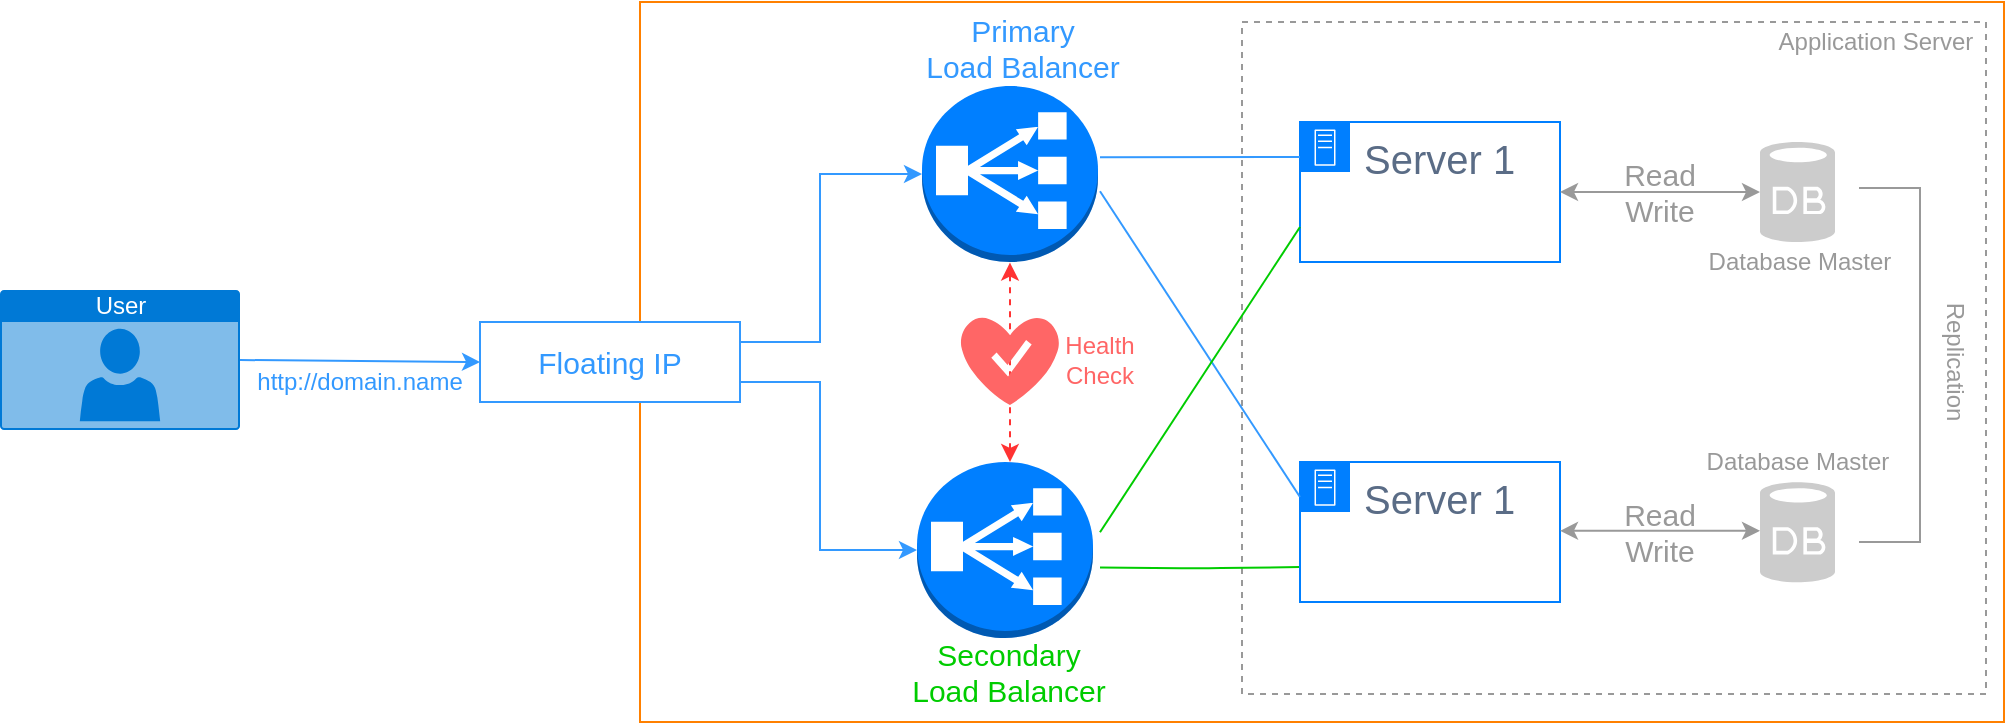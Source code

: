 <mxfile version="14.2.4" type="github">
  <diagram id="uAOaPUawyHllpIYzKrBf" name="Page-1">
    <mxGraphModel dx="1422" dy="791" grid="1" gridSize="10" guides="1" tooltips="1" connect="1" arrows="1" fold="1" page="1" pageScale="1" pageWidth="827" pageHeight="1169" math="0" shadow="0">
      <root>
        <mxCell id="0" />
        <mxCell id="1" parent="0" />
        <mxCell id="xm4i-7ix2MsfRk_XAH84-1" value="" style="rounded=0;whiteSpace=wrap;html=1;fontColor=#3399FF;strokeColor=#FF8000;" vertex="1" parent="1">
          <mxGeometry x="360" y="200" width="682" height="360" as="geometry" />
        </mxCell>
        <mxCell id="xm4i-7ix2MsfRk_XAH84-2" value="" style="rounded=0;whiteSpace=wrap;html=1;fontColor=#3399FF;dashed=1;fillColor=none;strokeColor=#999999;" vertex="1" parent="1">
          <mxGeometry x="661" y="210" width="372" height="336" as="geometry" />
        </mxCell>
        <mxCell id="xm4i-7ix2MsfRk_XAH84-3" value="User" style="html=1;strokeColor=none;fillColor=#0079D6;labelPosition=center;verticalLabelPosition=middle;verticalAlign=top;align=center;fontSize=12;outlineConnect=0;spacingTop=-6;fontColor=#FFFFFF;shape=mxgraph.sitemap.user;" vertex="1" parent="1">
          <mxGeometry x="40" y="344" width="120" height="70" as="geometry" />
        </mxCell>
        <mxCell id="xm4i-7ix2MsfRk_XAH84-4" value="" style="endArrow=classic;html=1;exitX=1;exitY=0.5;exitDx=0;exitDy=0;exitPerimeter=0;strokeColor=#3399FF;" edge="1" parent="1" source="xm4i-7ix2MsfRk_XAH84-3">
          <mxGeometry width="50" height="50" relative="1" as="geometry">
            <mxPoint x="460" y="430" as="sourcePoint" />
            <mxPoint x="280" y="380" as="targetPoint" />
          </mxGeometry>
        </mxCell>
        <mxCell id="xm4i-7ix2MsfRk_XAH84-5" value="http://domain.name" style="text;html=1;strokeColor=none;fillColor=none;align=center;verticalAlign=middle;whiteSpace=wrap;rounded=0;fontColor=#3399FF;" vertex="1" parent="1">
          <mxGeometry x="200" y="380" width="40" height="20" as="geometry" />
        </mxCell>
        <mxCell id="xm4i-7ix2MsfRk_XAH84-6" value="Floating IP" style="rounded=0;whiteSpace=wrap;html=1;fontColor=#3399FF;strokeColor=#3399FF;fontSize=15;" vertex="1" parent="1">
          <mxGeometry x="280" y="360" width="130" height="40" as="geometry" />
        </mxCell>
        <mxCell id="xm4i-7ix2MsfRk_XAH84-7" style="edgeStyle=orthogonalEdgeStyle;rounded=1;orthogonalLoop=1;jettySize=auto;html=1;exitX=1;exitY=0.75;exitDx=0;exitDy=0;exitPerimeter=0;entryX=0;entryY=0.75;entryDx=0;entryDy=0;endArrow=none;endFill=0;fontColor=#3399FF;strokeColor=#00CC00;" edge="1" parent="1" target="xm4i-7ix2MsfRk_XAH84-13">
          <mxGeometry relative="1" as="geometry">
            <mxPoint x="590" y="482.733" as="sourcePoint" />
          </mxGeometry>
        </mxCell>
        <mxCell id="xm4i-7ix2MsfRk_XAH84-8" value="" style="endArrow=classic;html=1;strokeColor=#3399FF;fontColor=#3399FF;exitX=1;exitY=0.25;exitDx=0;exitDy=0;entryX=0;entryY=0.5;entryDx=0;entryDy=0;entryPerimeter=0;rounded=0;" edge="1" parent="1" source="xm4i-7ix2MsfRk_XAH84-6" target="xm4i-7ix2MsfRk_XAH84-29">
          <mxGeometry width="50" height="50" relative="1" as="geometry">
            <mxPoint x="520" y="380" as="sourcePoint" />
            <mxPoint x="500" y="295.155" as="targetPoint" />
            <Array as="points">
              <mxPoint x="450" y="370" />
              <mxPoint x="450" y="286" />
            </Array>
          </mxGeometry>
        </mxCell>
        <mxCell id="xm4i-7ix2MsfRk_XAH84-9" value="" style="endArrow=classic;html=1;strokeColor=#3399FF;fontColor=#3399FF;entryX=0;entryY=0.5;entryDx=0;entryDy=0;entryPerimeter=0;exitX=1;exitY=0.75;exitDx=0;exitDy=0;rounded=0;" edge="1" parent="1" source="xm4i-7ix2MsfRk_XAH84-6" target="xm4i-7ix2MsfRk_XAH84-30">
          <mxGeometry width="50" height="50" relative="1" as="geometry">
            <mxPoint x="440" y="451" as="sourcePoint" />
            <mxPoint x="500" y="465.155" as="targetPoint" />
            <Array as="points">
              <mxPoint x="450" y="390" />
              <mxPoint x="450" y="474" />
            </Array>
          </mxGeometry>
        </mxCell>
        <mxCell id="xm4i-7ix2MsfRk_XAH84-10" value="&lt;font style=&quot;font-size: 20px&quot;&gt;Server 1&lt;/font&gt;" style="points=[[0,0],[0.25,0],[0.5,0],[0.75,0],[1,0],[1,0.25],[1,0.5],[1,0.75],[1,1],[0.75,1],[0.5,1],[0.25,1],[0,1],[0,0.75],[0,0.5],[0,0.25]];outlineConnect=0;gradientColor=none;html=1;whiteSpace=wrap;fontSize=12;fontStyle=0;shape=mxgraph.aws4.group;grIcon=mxgraph.aws4.group_on_premise;fillColor=none;verticalAlign=top;align=left;spacingLeft=30;fontColor=#5A6C86;dashed=0;strokeColor=#007FFF;" vertex="1" parent="1">
          <mxGeometry x="690" y="260" width="130" height="70" as="geometry" />
        </mxCell>
        <mxCell id="xm4i-7ix2MsfRk_XAH84-11" style="edgeStyle=orthogonalEdgeStyle;rounded=1;orthogonalLoop=1;jettySize=auto;html=1;exitX=0.5;exitY=1;exitDx=0;exitDy=0;endArrow=none;endFill=0;strokeColor=#3399FF;fontColor=#3399FF;" edge="1" parent="1" source="xm4i-7ix2MsfRk_XAH84-10" target="xm4i-7ix2MsfRk_XAH84-10">
          <mxGeometry relative="1" as="geometry" />
        </mxCell>
        <mxCell id="xm4i-7ix2MsfRk_XAH84-12" value="" style="verticalLabelPosition=bottom;html=1;verticalAlign=top;align=center;strokeColor=none;shape=mxgraph.azure.database;dashed=1;fontColor=#3399FF;fillColor=#CCCCCC;" vertex="1" parent="1">
          <mxGeometry x="920" y="270" width="37.5" height="50" as="geometry" />
        </mxCell>
        <mxCell id="xm4i-7ix2MsfRk_XAH84-13" value="&lt;font style=&quot;font-size: 20px&quot;&gt;Server 1&lt;/font&gt;" style="points=[[0,0],[0.25,0],[0.5,0],[0.75,0],[1,0],[1,0.25],[1,0.5],[1,0.75],[1,1],[0.75,1],[0.5,1],[0.25,1],[0,1],[0,0.75],[0,0.5],[0,0.25]];outlineConnect=0;gradientColor=none;html=1;whiteSpace=wrap;fontSize=12;fontStyle=0;shape=mxgraph.aws4.group;grIcon=mxgraph.aws4.group_on_premise;fillColor=none;verticalAlign=top;align=left;spacingLeft=30;fontColor=#5A6C86;dashed=0;strokeColor=#007FFF;" vertex="1" parent="1">
          <mxGeometry x="690" y="430" width="130" height="70" as="geometry" />
        </mxCell>
        <mxCell id="xm4i-7ix2MsfRk_XAH84-14" value="" style="verticalLabelPosition=bottom;html=1;verticalAlign=top;align=center;strokeColor=none;shape=mxgraph.azure.database;dashed=1;fontColor=#3399FF;fillColor=#CCCCCC;" vertex="1" parent="1">
          <mxGeometry x="920" y="440.16" width="37.5" height="50" as="geometry" />
        </mxCell>
        <mxCell id="xm4i-7ix2MsfRk_XAH84-15" value="" style="endArrow=classic;startArrow=classic;html=1;fontColor=#3399FF;entryX=0.5;entryY=1;entryDx=0;entryDy=0;entryPerimeter=0;exitX=0.5;exitY=0;exitDx=0;exitDy=0;exitPerimeter=0;dashed=1;strokeColor=#FF3333;" edge="1" parent="1">
          <mxGeometry width="50" height="50" relative="1" as="geometry">
            <mxPoint x="545" y="430" as="sourcePoint" />
            <mxPoint x="545" y="330.31" as="targetPoint" />
          </mxGeometry>
        </mxCell>
        <mxCell id="xm4i-7ix2MsfRk_XAH84-16" value="" style="verticalLabelPosition=bottom;html=1;verticalAlign=top;align=center;strokeColor=none;shape=mxgraph.azure.healthy;dashed=1;fontColor=#3399FF;fillColor=#FF6666;" vertex="1" parent="1">
          <mxGeometry x="520" y="356.5" width="50" height="45" as="geometry" />
        </mxCell>
        <mxCell id="xm4i-7ix2MsfRk_XAH84-17" value="Health&lt;br&gt;Check" style="text;html=1;strokeColor=none;fillColor=none;align=center;verticalAlign=middle;whiteSpace=wrap;rounded=0;dashed=1;fontColor=#FF6666;" vertex="1" parent="1">
          <mxGeometry x="570" y="369" width="40" height="20" as="geometry" />
        </mxCell>
        <mxCell id="xm4i-7ix2MsfRk_XAH84-18" value="" style="endArrow=none;html=1;fontColor=#3399FF;entryX=0;entryY=0.25;entryDx=0;entryDy=0;exitX=1;exitY=0.25;exitDx=0;exitDy=0;exitPerimeter=0;strokeColor=#3399FF;" edge="1" parent="1" target="xm4i-7ix2MsfRk_XAH84-10">
          <mxGeometry width="50" height="50" relative="1" as="geometry">
            <mxPoint x="590" y="277.577" as="sourcePoint" />
            <mxPoint x="470" y="350" as="targetPoint" />
          </mxGeometry>
        </mxCell>
        <mxCell id="xm4i-7ix2MsfRk_XAH84-19" value="" style="endArrow=none;html=1;fontColor=#3399FF;entryX=0;entryY=0.25;entryDx=0;entryDy=0;exitX=1;exitY=0.25;exitDx=0;exitDy=0;exitPerimeter=0;strokeColor=#3399FF;" edge="1" parent="1" target="xm4i-7ix2MsfRk_XAH84-13">
          <mxGeometry width="50" height="50" relative="1" as="geometry">
            <mxPoint x="590" y="294.648" as="sourcePoint" />
            <mxPoint x="690" y="294.57" as="targetPoint" />
          </mxGeometry>
        </mxCell>
        <mxCell id="xm4i-7ix2MsfRk_XAH84-20" value="" style="endArrow=none;html=1;fontColor=#3399FF;entryX=0;entryY=0.75;entryDx=0;entryDy=0;exitX=1;exitY=0.5;exitDx=0;exitDy=0;exitPerimeter=0;strokeColor=#00CC00;" edge="1" parent="1" target="xm4i-7ix2MsfRk_XAH84-10">
          <mxGeometry width="50" height="50" relative="1" as="geometry">
            <mxPoint x="590" y="465.155" as="sourcePoint" />
            <mxPoint x="470" y="350" as="targetPoint" />
          </mxGeometry>
        </mxCell>
        <mxCell id="xm4i-7ix2MsfRk_XAH84-21" value="" style="endArrow=classic;startArrow=classic;html=1;exitX=1;exitY=0.5;exitDx=0;exitDy=0;entryX=0;entryY=0.5;entryDx=0;entryDy=0;entryPerimeter=0;fontColor=#999999;strokeColor=#999999;" edge="1" parent="1" source="xm4i-7ix2MsfRk_XAH84-10" target="xm4i-7ix2MsfRk_XAH84-12">
          <mxGeometry width="50" height="50" relative="1" as="geometry">
            <mxPoint x="850" y="330.31" as="sourcePoint" />
            <mxPoint x="900" y="280.31" as="targetPoint" />
          </mxGeometry>
        </mxCell>
        <mxCell id="xm4i-7ix2MsfRk_XAH84-22" value="" style="endArrow=classic;startArrow=classic;html=1;exitX=1;exitY=0.5;exitDx=0;exitDy=0;entryX=0;entryY=0.5;entryDx=0;entryDy=0;entryPerimeter=0;fontColor=#999999;strokeColor=#999999;" edge="1" parent="1">
          <mxGeometry width="50" height="50" relative="1" as="geometry">
            <mxPoint x="820" y="464.41" as="sourcePoint" />
            <mxPoint x="920" y="464.41" as="targetPoint" />
          </mxGeometry>
        </mxCell>
        <mxCell id="xm4i-7ix2MsfRk_XAH84-23" value="" style="shape=partialRectangle;whiteSpace=wrap;html=1;bottom=1;right=1;left=1;top=0;fillColor=none;routingCenterX=-0.5;direction=north;fontColor=#999999;strokeColor=#999999;" vertex="1" parent="1">
          <mxGeometry x="970" y="293" width="30" height="177" as="geometry" />
        </mxCell>
        <mxCell id="xm4i-7ix2MsfRk_XAH84-24" value="Replication" style="text;html=1;strokeColor=none;fillColor=none;align=center;verticalAlign=middle;whiteSpace=wrap;rounded=0;rotation=90;fontColor=#999999;" vertex="1" parent="1">
          <mxGeometry x="950" y="370" width="135" height="20" as="geometry" />
        </mxCell>
        <mxCell id="xm4i-7ix2MsfRk_XAH84-25" value="Primary&lt;br style=&quot;font-size: 15px;&quot;&gt;Load Balancer" style="text;html=1;strokeColor=none;fillColor=none;align=center;verticalAlign=middle;whiteSpace=wrap;rounded=0;fontColor=#3399FF;rotation=0;fontSize=15;" vertex="1" parent="1">
          <mxGeometry x="484" y="208" width="135" height="30" as="geometry" />
        </mxCell>
        <mxCell id="xm4i-7ix2MsfRk_XAH84-26" value="Secondary&lt;br style=&quot;font-size: 15px&quot;&gt;Load Balancer" style="text;html=1;strokeColor=none;fillColor=none;align=center;verticalAlign=middle;whiteSpace=wrap;rounded=0;rotation=0;fontSize=15;fontColor=#00CC00;" vertex="1" parent="1">
          <mxGeometry x="477" y="520" width="135" height="30" as="geometry" />
        </mxCell>
        <mxCell id="xm4i-7ix2MsfRk_XAH84-27" value="Read&lt;br style=&quot;font-size: 15px;&quot;&gt;Write" style="text;html=1;strokeColor=none;fillColor=none;align=center;verticalAlign=middle;whiteSpace=wrap;rounded=0;dashed=1;fontSize=15;fontColor=#999999;" vertex="1" parent="1">
          <mxGeometry x="840" y="277.65" width="60" height="35" as="geometry" />
        </mxCell>
        <mxCell id="xm4i-7ix2MsfRk_XAH84-28" value="Read&lt;br style=&quot;font-size: 15px;&quot;&gt;Write" style="text;html=1;strokeColor=none;fillColor=none;align=center;verticalAlign=middle;whiteSpace=wrap;rounded=0;dashed=1;fontSize=15;fontColor=#999999;" vertex="1" parent="1">
          <mxGeometry x="840" y="447.66" width="60" height="35" as="geometry" />
        </mxCell>
        <mxCell id="xm4i-7ix2MsfRk_XAH84-29" value="" style="outlineConnect=0;dashed=0;verticalLabelPosition=bottom;verticalAlign=top;align=center;html=1;shape=mxgraph.aws3.classic_load_balancer;gradientColor=none;strokeColor=#007FFF;fontSize=15;fontColor=#999999;fillColor=#007FFF;" vertex="1" parent="1">
          <mxGeometry x="501" y="242.0" width="88" height="88" as="geometry" />
        </mxCell>
        <mxCell id="xm4i-7ix2MsfRk_XAH84-30" value="" style="outlineConnect=0;dashed=0;verticalLabelPosition=bottom;verticalAlign=top;align=center;html=1;shape=mxgraph.aws3.classic_load_balancer;gradientColor=none;strokeColor=#007FFF;fontSize=15;fontColor=#999999;fillColor=#007FFF;shadow=0;" vertex="1" parent="1">
          <mxGeometry x="498.5" y="430" width="88" height="88" as="geometry" />
        </mxCell>
        <mxCell id="xm4i-7ix2MsfRk_XAH84-31" value="Application Server" style="text;html=1;strokeColor=none;fillColor=none;align=center;verticalAlign=middle;whiteSpace=wrap;rounded=0;rotation=0;fontColor=#999999;" vertex="1" parent="1">
          <mxGeometry x="923" y="210" width="110" height="20" as="geometry" />
        </mxCell>
        <mxCell id="xm4i-7ix2MsfRk_XAH84-32" value="Database Master" style="text;html=1;strokeColor=none;fillColor=none;align=center;verticalAlign=middle;whiteSpace=wrap;rounded=0;rotation=0;fontColor=#999999;" vertex="1" parent="1">
          <mxGeometry x="884.75" y="320" width="110" height="20" as="geometry" />
        </mxCell>
        <mxCell id="xm4i-7ix2MsfRk_XAH84-33" value="Database Master" style="text;html=1;strokeColor=none;fillColor=none;align=center;verticalAlign=middle;whiteSpace=wrap;rounded=0;rotation=0;fontColor=#999999;" vertex="1" parent="1">
          <mxGeometry x="883.75" y="420.16" width="110" height="20" as="geometry" />
        </mxCell>
      </root>
    </mxGraphModel>
  </diagram>
</mxfile>
